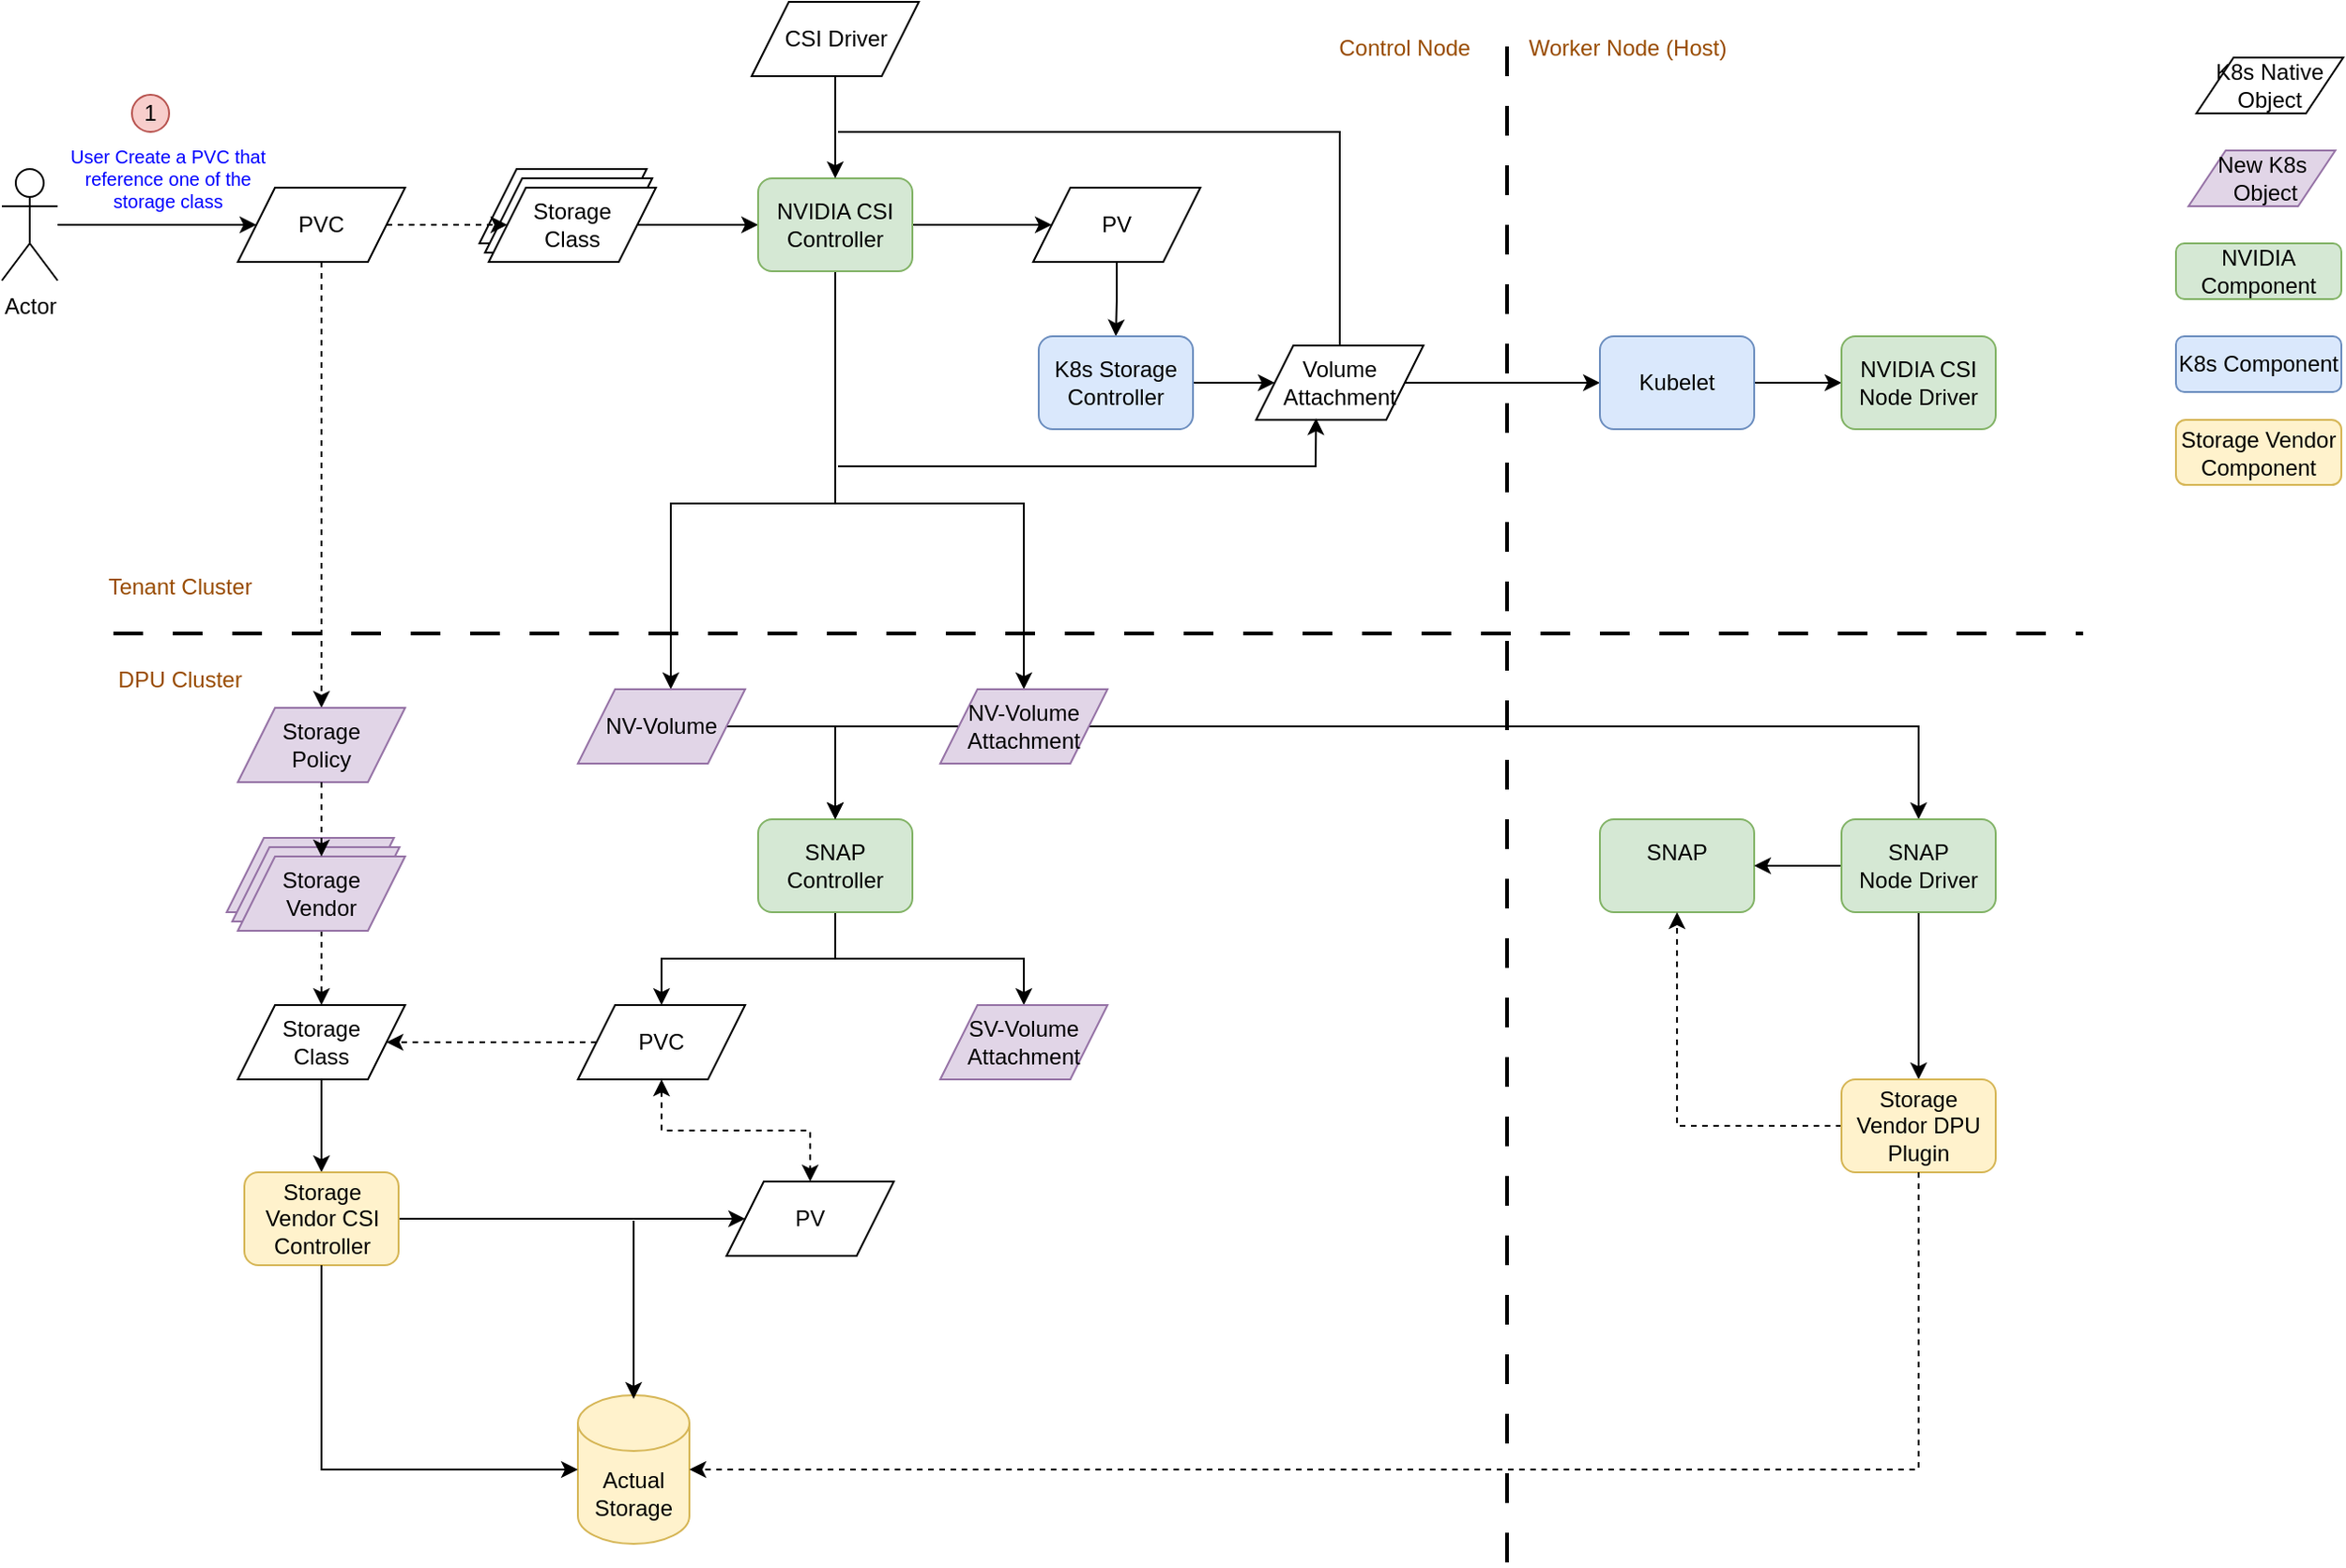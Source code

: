 <mxfile version="26.0.16">
  <diagram name="Page-1" id="S3n0-SfiNUQgWGay7wz-">
    <mxGraphModel dx="2162" dy="960" grid="1" gridSize="10" guides="1" tooltips="1" connect="1" arrows="1" fold="1" page="1" pageScale="1" pageWidth="850" pageHeight="1100" math="0" shadow="0">
      <root>
        <mxCell id="0" />
        <mxCell id="1" parent="0" />
        <mxCell id="oYY9sbpEMJqJtEDze8hC-49" value="" style="endArrow=none;dashed=1;html=1;dashPattern=8 8;strokeWidth=2;rounded=0;" edge="1" parent="1">
          <mxGeometry width="50" height="50" relative="1" as="geometry">
            <mxPoint x="-110" y="390" as="sourcePoint" />
            <mxPoint x="950" y="390" as="targetPoint" />
          </mxGeometry>
        </mxCell>
        <mxCell id="oYY9sbpEMJqJtEDze8hC-50" value="" style="endArrow=none;dashed=1;html=1;dashPattern=8 8;strokeWidth=2;rounded=0;" edge="1" parent="1">
          <mxGeometry width="50" height="50" relative="1" as="geometry">
            <mxPoint x="640" y="890" as="sourcePoint" />
            <mxPoint x="640" y="60" as="targetPoint" />
          </mxGeometry>
        </mxCell>
        <mxCell id="oYY9sbpEMJqJtEDze8hC-62" style="edgeStyle=orthogonalEdgeStyle;rounded=0;orthogonalLoop=1;jettySize=auto;html=1;entryX=0;entryY=0.5;entryDx=0;entryDy=0;" edge="1" parent="1" source="oYY9sbpEMJqJtEDze8hC-51" target="oYY9sbpEMJqJtEDze8hC-56">
          <mxGeometry relative="1" as="geometry" />
        </mxCell>
        <mxCell id="oYY9sbpEMJqJtEDze8hC-51" value="Actor" style="shape=umlActor;verticalLabelPosition=bottom;verticalAlign=top;html=1;outlineConnect=0;" vertex="1" parent="1">
          <mxGeometry x="-170" y="140" width="30" height="60" as="geometry" />
        </mxCell>
        <mxCell id="oYY9sbpEMJqJtEDze8hC-52" value="&lt;font style=&quot;color: rgb(153, 76, 0);&quot;&gt;Tenant Cluster&lt;/font&gt;" style="text;html=1;align=center;verticalAlign=middle;whiteSpace=wrap;rounded=0;" vertex="1" parent="1">
          <mxGeometry x="-129" y="350" width="110" height="30" as="geometry" />
        </mxCell>
        <mxCell id="oYY9sbpEMJqJtEDze8hC-53" value="&lt;font style=&quot;color: rgb(153, 76, 0);&quot;&gt;DPU Cluster&lt;/font&gt;" style="text;html=1;align=center;verticalAlign=middle;whiteSpace=wrap;rounded=0;" vertex="1" parent="1">
          <mxGeometry x="-129" y="400" width="110" height="30" as="geometry" />
        </mxCell>
        <mxCell id="oYY9sbpEMJqJtEDze8hC-54" value="&lt;font style=&quot;color: rgb(153, 76, 0);&quot;&gt;Control Node&lt;/font&gt;" style="text;html=1;align=center;verticalAlign=middle;whiteSpace=wrap;rounded=0;" vertex="1" parent="1">
          <mxGeometry x="530" y="60" width="110" height="30" as="geometry" />
        </mxCell>
        <mxCell id="oYY9sbpEMJqJtEDze8hC-55" value="&lt;font style=&quot;color: rgb(153, 76, 0);&quot;&gt;Worker Node (Host)&lt;/font&gt;" style="text;html=1;align=center;verticalAlign=middle;whiteSpace=wrap;rounded=0;" vertex="1" parent="1">
          <mxGeometry x="650" y="60" width="110" height="30" as="geometry" />
        </mxCell>
        <mxCell id="oYY9sbpEMJqJtEDze8hC-80" style="edgeStyle=orthogonalEdgeStyle;rounded=0;orthogonalLoop=1;jettySize=auto;html=1;dashed=1;" edge="1" parent="1" source="oYY9sbpEMJqJtEDze8hC-56" target="oYY9sbpEMJqJtEDze8hC-75">
          <mxGeometry relative="1" as="geometry" />
        </mxCell>
        <mxCell id="oYY9sbpEMJqJtEDze8hC-56" value="PVC" style="shape=parallelogram;perimeter=parallelogramPerimeter;whiteSpace=wrap;html=1;fixedSize=1;" vertex="1" parent="1">
          <mxGeometry x="-43" y="150" width="90" height="40" as="geometry" />
        </mxCell>
        <mxCell id="oYY9sbpEMJqJtEDze8hC-57" value="K8s Native Object" style="shape=parallelogram;perimeter=parallelogramPerimeter;whiteSpace=wrap;html=1;fixedSize=1;" vertex="1" parent="1">
          <mxGeometry x="1011" y="80" width="79" height="30" as="geometry" />
        </mxCell>
        <mxCell id="oYY9sbpEMJqJtEDze8hC-58" value="New K8s&lt;div&gt;&lt;span style=&quot;background-color: transparent; color: light-dark(rgb(0, 0, 0), rgb(255, 255, 255));&quot;&gt;&amp;nbsp;Object&lt;/span&gt;&lt;/div&gt;" style="shape=parallelogram;perimeter=parallelogramPerimeter;whiteSpace=wrap;html=1;fixedSize=1;fillColor=#e1d5e7;strokeColor=#9673a6;" vertex="1" parent="1">
          <mxGeometry x="1006.75" y="130" width="79" height="30" as="geometry" />
        </mxCell>
        <mxCell id="oYY9sbpEMJqJtEDze8hC-59" value="" style="shape=parallelogram;perimeter=parallelogramPerimeter;whiteSpace=wrap;html=1;fixedSize=1;" vertex="1" parent="1">
          <mxGeometry x="87" y="140" width="90" height="40" as="geometry" />
        </mxCell>
        <mxCell id="oYY9sbpEMJqJtEDze8hC-60" value="" style="shape=parallelogram;perimeter=parallelogramPerimeter;whiteSpace=wrap;html=1;fixedSize=1;" vertex="1" parent="1">
          <mxGeometry x="90" y="145" width="90" height="40" as="geometry" />
        </mxCell>
        <mxCell id="oYY9sbpEMJqJtEDze8hC-65" style="edgeStyle=orthogonalEdgeStyle;rounded=0;orthogonalLoop=1;jettySize=auto;html=1;" edge="1" parent="1" source="oYY9sbpEMJqJtEDze8hC-61" target="oYY9sbpEMJqJtEDze8hC-64">
          <mxGeometry relative="1" as="geometry" />
        </mxCell>
        <mxCell id="oYY9sbpEMJqJtEDze8hC-61" value="Storage&lt;div&gt;Class&lt;/div&gt;" style="shape=parallelogram;perimeter=parallelogramPerimeter;whiteSpace=wrap;html=1;fixedSize=1;" vertex="1" parent="1">
          <mxGeometry x="92" y="150" width="90" height="40" as="geometry" />
        </mxCell>
        <mxCell id="oYY9sbpEMJqJtEDze8hC-63" style="edgeStyle=orthogonalEdgeStyle;rounded=0;orthogonalLoop=1;jettySize=auto;html=1;entryX=0;entryY=0.5;entryDx=0;entryDy=0;dashed=1;" edge="1" parent="1" source="oYY9sbpEMJqJtEDze8hC-56" target="oYY9sbpEMJqJtEDze8hC-61">
          <mxGeometry relative="1" as="geometry" />
        </mxCell>
        <mxCell id="oYY9sbpEMJqJtEDze8hC-69" style="edgeStyle=orthogonalEdgeStyle;rounded=0;orthogonalLoop=1;jettySize=auto;html=1;entryX=0;entryY=0.5;entryDx=0;entryDy=0;" edge="1" parent="1" source="oYY9sbpEMJqJtEDze8hC-64" target="oYY9sbpEMJqJtEDze8hC-66">
          <mxGeometry relative="1" as="geometry" />
        </mxCell>
        <mxCell id="oYY9sbpEMJqJtEDze8hC-98" style="edgeStyle=orthogonalEdgeStyle;rounded=0;orthogonalLoop=1;jettySize=auto;html=1;" edge="1" parent="1" source="oYY9sbpEMJqJtEDze8hC-64" target="oYY9sbpEMJqJtEDze8hC-94">
          <mxGeometry relative="1" as="geometry">
            <mxPoint x="190" y="410" as="targetPoint" />
            <Array as="points">
              <mxPoint x="279" y="320" />
              <mxPoint x="190" y="320" />
            </Array>
          </mxGeometry>
        </mxCell>
        <mxCell id="oYY9sbpEMJqJtEDze8hC-99" style="edgeStyle=orthogonalEdgeStyle;rounded=0;orthogonalLoop=1;jettySize=auto;html=1;exitX=0.5;exitY=1;exitDx=0;exitDy=0;" edge="1" parent="1" source="oYY9sbpEMJqJtEDze8hC-64" target="oYY9sbpEMJqJtEDze8hC-95">
          <mxGeometry relative="1" as="geometry">
            <Array as="points">
              <mxPoint x="279" y="320" />
              <mxPoint x="380" y="320" />
            </Array>
          </mxGeometry>
        </mxCell>
        <mxCell id="oYY9sbpEMJqJtEDze8hC-64" value="NVIDIA CSI Controller" style="rounded=1;whiteSpace=wrap;html=1;fillColor=#d5e8d4;strokeColor=#82b366;" vertex="1" parent="1">
          <mxGeometry x="237" y="145" width="83" height="50" as="geometry" />
        </mxCell>
        <mxCell id="oYY9sbpEMJqJtEDze8hC-70" style="edgeStyle=orthogonalEdgeStyle;rounded=0;orthogonalLoop=1;jettySize=auto;html=1;exitX=0.5;exitY=1;exitDx=0;exitDy=0;entryX=0.5;entryY=0;entryDx=0;entryDy=0;" edge="1" parent="1" source="oYY9sbpEMJqJtEDze8hC-66" target="oYY9sbpEMJqJtEDze8hC-67">
          <mxGeometry relative="1" as="geometry" />
        </mxCell>
        <mxCell id="oYY9sbpEMJqJtEDze8hC-66" value="PV" style="shape=parallelogram;perimeter=parallelogramPerimeter;whiteSpace=wrap;html=1;fixedSize=1;" vertex="1" parent="1">
          <mxGeometry x="385" y="150" width="90" height="40" as="geometry" />
        </mxCell>
        <mxCell id="oYY9sbpEMJqJtEDze8hC-71" style="edgeStyle=orthogonalEdgeStyle;rounded=0;orthogonalLoop=1;jettySize=auto;html=1;entryX=0;entryY=0.5;entryDx=0;entryDy=0;" edge="1" parent="1" source="oYY9sbpEMJqJtEDze8hC-67" target="oYY9sbpEMJqJtEDze8hC-68">
          <mxGeometry relative="1" as="geometry" />
        </mxCell>
        <mxCell id="oYY9sbpEMJqJtEDze8hC-67" value="K8s Storage Controller" style="rounded=1;whiteSpace=wrap;html=1;fillColor=#dae8fc;strokeColor=#6c8ebf;" vertex="1" parent="1">
          <mxGeometry x="388" y="230" width="83" height="50" as="geometry" />
        </mxCell>
        <mxCell id="oYY9sbpEMJqJtEDze8hC-106" style="edgeStyle=orthogonalEdgeStyle;rounded=0;orthogonalLoop=1;jettySize=auto;html=1;entryX=0;entryY=0.5;entryDx=0;entryDy=0;" edge="1" parent="1" source="oYY9sbpEMJqJtEDze8hC-68" target="oYY9sbpEMJqJtEDze8hC-104">
          <mxGeometry relative="1" as="geometry" />
        </mxCell>
        <mxCell id="oYY9sbpEMJqJtEDze8hC-68" value="Volume Attachment" style="shape=parallelogram;perimeter=parallelogramPerimeter;whiteSpace=wrap;html=1;fixedSize=1;" vertex="1" parent="1">
          <mxGeometry x="505" y="235" width="90" height="40" as="geometry" />
        </mxCell>
        <mxCell id="oYY9sbpEMJqJtEDze8hC-72" value="NVIDIA Component" style="rounded=1;whiteSpace=wrap;html=1;fillColor=#d5e8d4;strokeColor=#82b366;" vertex="1" parent="1">
          <mxGeometry x="1000" y="180" width="89" height="30" as="geometry" />
        </mxCell>
        <mxCell id="oYY9sbpEMJqJtEDze8hC-73" value="K8s Component" style="rounded=1;whiteSpace=wrap;html=1;fillColor=#dae8fc;strokeColor=#6c8ebf;" vertex="1" parent="1">
          <mxGeometry x="1000" y="230" width="89" height="30" as="geometry" />
        </mxCell>
        <mxCell id="oYY9sbpEMJqJtEDze8hC-74" value="Storage Vendor Component" style="rounded=1;whiteSpace=wrap;html=1;fillColor=#fff2cc;strokeColor=#d6b656;" vertex="1" parent="1">
          <mxGeometry x="1000" y="275" width="89" height="35" as="geometry" />
        </mxCell>
        <mxCell id="oYY9sbpEMJqJtEDze8hC-75" value="Storage&lt;div&gt;Policy&lt;/div&gt;" style="shape=parallelogram;perimeter=parallelogramPerimeter;whiteSpace=wrap;html=1;fixedSize=1;fillColor=#e1d5e7;strokeColor=#9673a6;" vertex="1" parent="1">
          <mxGeometry x="-43" y="430" width="90" height="40" as="geometry" />
        </mxCell>
        <mxCell id="oYY9sbpEMJqJtEDze8hC-76" value="" style="shape=parallelogram;perimeter=parallelogramPerimeter;whiteSpace=wrap;html=1;fixedSize=1;fillColor=#e1d5e7;strokeColor=#9673a6;" vertex="1" parent="1">
          <mxGeometry x="-49" y="500" width="90" height="40" as="geometry" />
        </mxCell>
        <mxCell id="oYY9sbpEMJqJtEDze8hC-77" value="" style="shape=parallelogram;perimeter=parallelogramPerimeter;whiteSpace=wrap;html=1;fixedSize=1;fillColor=#e1d5e7;strokeColor=#9673a6;" vertex="1" parent="1">
          <mxGeometry x="-46" y="505" width="90" height="40" as="geometry" />
        </mxCell>
        <mxCell id="oYY9sbpEMJqJtEDze8hC-82" style="edgeStyle=orthogonalEdgeStyle;rounded=0;orthogonalLoop=1;jettySize=auto;html=1;dashed=1;" edge="1" parent="1" source="oYY9sbpEMJqJtEDze8hC-78" target="oYY9sbpEMJqJtEDze8hC-79">
          <mxGeometry relative="1" as="geometry" />
        </mxCell>
        <mxCell id="oYY9sbpEMJqJtEDze8hC-78" value="Storage&lt;div&gt;Vendor&lt;/div&gt;" style="shape=parallelogram;perimeter=parallelogramPerimeter;whiteSpace=wrap;html=1;fixedSize=1;fillColor=#e1d5e7;strokeColor=#9673a6;" vertex="1" parent="1">
          <mxGeometry x="-43" y="510" width="90" height="40" as="geometry" />
        </mxCell>
        <mxCell id="oYY9sbpEMJqJtEDze8hC-108" style="edgeStyle=orthogonalEdgeStyle;rounded=0;orthogonalLoop=1;jettySize=auto;html=1;exitX=0.5;exitY=1;exitDx=0;exitDy=0;entryX=0.5;entryY=0;entryDx=0;entryDy=0;" edge="1" parent="1" source="oYY9sbpEMJqJtEDze8hC-79" target="oYY9sbpEMJqJtEDze8hC-83">
          <mxGeometry relative="1" as="geometry" />
        </mxCell>
        <mxCell id="oYY9sbpEMJqJtEDze8hC-79" value="Storage&lt;div&gt;Class&lt;/div&gt;" style="shape=parallelogram;perimeter=parallelogramPerimeter;whiteSpace=wrap;html=1;fixedSize=1;" vertex="1" parent="1">
          <mxGeometry x="-43" y="590" width="90" height="40" as="geometry" />
        </mxCell>
        <mxCell id="oYY9sbpEMJqJtEDze8hC-81" style="edgeStyle=orthogonalEdgeStyle;rounded=0;orthogonalLoop=1;jettySize=auto;html=1;exitX=0.5;exitY=1;exitDx=0;exitDy=0;entryX=0.5;entryY=0;entryDx=0;entryDy=0;dashed=1;" edge="1" parent="1" source="oYY9sbpEMJqJtEDze8hC-75" target="oYY9sbpEMJqJtEDze8hC-78">
          <mxGeometry relative="1" as="geometry" />
        </mxCell>
        <mxCell id="oYY9sbpEMJqJtEDze8hC-85" style="edgeStyle=orthogonalEdgeStyle;rounded=0;orthogonalLoop=1;jettySize=auto;html=1;entryX=0;entryY=0.5;entryDx=0;entryDy=0;" edge="1" parent="1" source="oYY9sbpEMJqJtEDze8hC-83" target="oYY9sbpEMJqJtEDze8hC-84">
          <mxGeometry relative="1" as="geometry" />
        </mxCell>
        <mxCell id="oYY9sbpEMJqJtEDze8hC-83" value="Storage Vendor CSI Controller" style="rounded=1;whiteSpace=wrap;html=1;fillColor=#fff2cc;strokeColor=#d6b656;" vertex="1" parent="1">
          <mxGeometry x="-39.5" y="680" width="83" height="50" as="geometry" />
        </mxCell>
        <mxCell id="oYY9sbpEMJqJtEDze8hC-84" value="PV" style="shape=parallelogram;perimeter=parallelogramPerimeter;whiteSpace=wrap;html=1;fixedSize=1;" vertex="1" parent="1">
          <mxGeometry x="220" y="685" width="90" height="40" as="geometry" />
        </mxCell>
        <mxCell id="oYY9sbpEMJqJtEDze8hC-87" style="edgeStyle=orthogonalEdgeStyle;rounded=0;orthogonalLoop=1;jettySize=auto;html=1;entryX=1;entryY=0.5;entryDx=0;entryDy=0;dashed=1;" edge="1" parent="1" source="oYY9sbpEMJqJtEDze8hC-86" target="oYY9sbpEMJqJtEDze8hC-79">
          <mxGeometry relative="1" as="geometry" />
        </mxCell>
        <mxCell id="oYY9sbpEMJqJtEDze8hC-88" style="edgeStyle=orthogonalEdgeStyle;rounded=0;orthogonalLoop=1;jettySize=auto;html=1;exitX=0.5;exitY=1;exitDx=0;exitDy=0;dashed=1;startArrow=classic;startFill=1;" edge="1" parent="1" source="oYY9sbpEMJqJtEDze8hC-86" target="oYY9sbpEMJqJtEDze8hC-84">
          <mxGeometry relative="1" as="geometry" />
        </mxCell>
        <mxCell id="oYY9sbpEMJqJtEDze8hC-86" value="PVC" style="shape=parallelogram;perimeter=parallelogramPerimeter;whiteSpace=wrap;html=1;fixedSize=1;" vertex="1" parent="1">
          <mxGeometry x="140" y="590" width="90" height="40" as="geometry" />
        </mxCell>
        <mxCell id="oYY9sbpEMJqJtEDze8hC-92" style="edgeStyle=orthogonalEdgeStyle;rounded=0;orthogonalLoop=1;jettySize=auto;html=1;exitX=0.5;exitY=1;exitDx=0;exitDy=0;entryX=0.5;entryY=0;entryDx=0;entryDy=0;" edge="1" parent="1" source="oYY9sbpEMJqJtEDze8hC-90" target="oYY9sbpEMJqJtEDze8hC-86">
          <mxGeometry relative="1" as="geometry" />
        </mxCell>
        <mxCell id="oYY9sbpEMJqJtEDze8hC-93" style="edgeStyle=orthogonalEdgeStyle;rounded=0;orthogonalLoop=1;jettySize=auto;html=1;entryX=0.5;entryY=0;entryDx=0;entryDy=0;exitX=0.5;exitY=1;exitDx=0;exitDy=0;" edge="1" parent="1" source="oYY9sbpEMJqJtEDze8hC-90" target="oYY9sbpEMJqJtEDze8hC-91">
          <mxGeometry relative="1" as="geometry" />
        </mxCell>
        <mxCell id="oYY9sbpEMJqJtEDze8hC-90" value="SNAP Controller" style="rounded=1;whiteSpace=wrap;html=1;fillColor=#d5e8d4;strokeColor=#82b366;" vertex="1" parent="1">
          <mxGeometry x="237" y="490" width="83" height="50" as="geometry" />
        </mxCell>
        <mxCell id="oYY9sbpEMJqJtEDze8hC-91" value="SV-Volume Attachment" style="shape=parallelogram;perimeter=parallelogramPerimeter;whiteSpace=wrap;html=1;fixedSize=1;fillColor=#e1d5e7;strokeColor=#9673a6;" vertex="1" parent="1">
          <mxGeometry x="335" y="590" width="90" height="40" as="geometry" />
        </mxCell>
        <mxCell id="oYY9sbpEMJqJtEDze8hC-96" style="edgeStyle=orthogonalEdgeStyle;rounded=0;orthogonalLoop=1;jettySize=auto;html=1;entryX=0.5;entryY=0;entryDx=0;entryDy=0;" edge="1" parent="1" source="oYY9sbpEMJqJtEDze8hC-94" target="oYY9sbpEMJqJtEDze8hC-90">
          <mxGeometry relative="1" as="geometry" />
        </mxCell>
        <mxCell id="oYY9sbpEMJqJtEDze8hC-94" value="NV-Volume" style="shape=parallelogram;perimeter=parallelogramPerimeter;whiteSpace=wrap;html=1;fixedSize=1;fillColor=#e1d5e7;strokeColor=#9673a6;" vertex="1" parent="1">
          <mxGeometry x="140" y="420" width="90" height="40" as="geometry" />
        </mxCell>
        <mxCell id="oYY9sbpEMJqJtEDze8hC-97" style="edgeStyle=orthogonalEdgeStyle;rounded=0;orthogonalLoop=1;jettySize=auto;html=1;entryX=0.5;entryY=0;entryDx=0;entryDy=0;" edge="1" parent="1" source="oYY9sbpEMJqJtEDze8hC-95" target="oYY9sbpEMJqJtEDze8hC-90">
          <mxGeometry relative="1" as="geometry" />
        </mxCell>
        <mxCell id="oYY9sbpEMJqJtEDze8hC-119" style="edgeStyle=orthogonalEdgeStyle;rounded=0;orthogonalLoop=1;jettySize=auto;html=1;entryX=0.5;entryY=0;entryDx=0;entryDy=0;" edge="1" parent="1" source="oYY9sbpEMJqJtEDze8hC-95" target="oYY9sbpEMJqJtEDze8hC-113">
          <mxGeometry relative="1" as="geometry" />
        </mxCell>
        <mxCell id="oYY9sbpEMJqJtEDze8hC-95" value="NV-Volume Attachment" style="shape=parallelogram;perimeter=parallelogramPerimeter;whiteSpace=wrap;html=1;fixedSize=1;fillColor=#e1d5e7;strokeColor=#9673a6;" vertex="1" parent="1">
          <mxGeometry x="335" y="420" width="90" height="40" as="geometry" />
        </mxCell>
        <mxCell id="oYY9sbpEMJqJtEDze8hC-100" value="" style="endArrow=classic;html=1;rounded=0;entryX=0.358;entryY=0.978;entryDx=0;entryDy=0;entryPerimeter=0;" edge="1" parent="1" target="oYY9sbpEMJqJtEDze8hC-68">
          <mxGeometry width="50" height="50" relative="1" as="geometry">
            <mxPoint x="280" y="300" as="sourcePoint" />
            <mxPoint x="450" y="390" as="targetPoint" />
            <Array as="points">
              <mxPoint x="537" y="300" />
            </Array>
          </mxGeometry>
        </mxCell>
        <mxCell id="oYY9sbpEMJqJtEDze8hC-102" style="edgeStyle=orthogonalEdgeStyle;rounded=0;orthogonalLoop=1;jettySize=auto;html=1;entryX=0.5;entryY=0;entryDx=0;entryDy=0;" edge="1" parent="1" source="oYY9sbpEMJqJtEDze8hC-101" target="oYY9sbpEMJqJtEDze8hC-64">
          <mxGeometry relative="1" as="geometry" />
        </mxCell>
        <mxCell id="oYY9sbpEMJqJtEDze8hC-101" value="CSI Driver" style="shape=parallelogram;perimeter=parallelogramPerimeter;whiteSpace=wrap;html=1;fixedSize=1;" vertex="1" parent="1">
          <mxGeometry x="233.5" y="50" width="90" height="40" as="geometry" />
        </mxCell>
        <mxCell id="oYY9sbpEMJqJtEDze8hC-103" value="" style="endArrow=none;html=1;rounded=0;entryX=0.5;entryY=0;entryDx=0;entryDy=0;" edge="1" parent="1" target="oYY9sbpEMJqJtEDze8hC-68">
          <mxGeometry width="50" height="50" relative="1" as="geometry">
            <mxPoint x="280" y="120" as="sourcePoint" />
            <mxPoint x="550" y="120" as="targetPoint" />
            <Array as="points">
              <mxPoint x="550" y="120" />
            </Array>
          </mxGeometry>
        </mxCell>
        <mxCell id="oYY9sbpEMJqJtEDze8hC-107" style="edgeStyle=orthogonalEdgeStyle;rounded=0;orthogonalLoop=1;jettySize=auto;html=1;entryX=0;entryY=0.5;entryDx=0;entryDy=0;" edge="1" parent="1" source="oYY9sbpEMJqJtEDze8hC-104" target="oYY9sbpEMJqJtEDze8hC-105">
          <mxGeometry relative="1" as="geometry" />
        </mxCell>
        <mxCell id="oYY9sbpEMJqJtEDze8hC-104" value="Kubelet" style="rounded=1;whiteSpace=wrap;html=1;fillColor=#dae8fc;strokeColor=#6c8ebf;" vertex="1" parent="1">
          <mxGeometry x="690" y="230" width="83" height="50" as="geometry" />
        </mxCell>
        <mxCell id="oYY9sbpEMJqJtEDze8hC-105" value="NVIDIA CSI Node Driver" style="rounded=1;whiteSpace=wrap;html=1;fillColor=#d5e8d4;strokeColor=#82b366;" vertex="1" parent="1">
          <mxGeometry x="820" y="230" width="83" height="50" as="geometry" />
        </mxCell>
        <mxCell id="oYY9sbpEMJqJtEDze8hC-109" value="Actual Storage" style="shape=cylinder3;whiteSpace=wrap;html=1;boundedLbl=1;backgroundOutline=1;size=15;fillColor=#fff2cc;strokeColor=#d6b656;" vertex="1" parent="1">
          <mxGeometry x="140" y="800" width="60" height="80" as="geometry" />
        </mxCell>
        <mxCell id="oYY9sbpEMJqJtEDze8hC-110" style="edgeStyle=orthogonalEdgeStyle;rounded=0;orthogonalLoop=1;jettySize=auto;html=1;entryX=0;entryY=0.5;entryDx=0;entryDy=0;entryPerimeter=0;exitX=0.5;exitY=1;exitDx=0;exitDy=0;" edge="1" parent="1" source="oYY9sbpEMJqJtEDze8hC-83" target="oYY9sbpEMJqJtEDze8hC-109">
          <mxGeometry relative="1" as="geometry" />
        </mxCell>
        <mxCell id="oYY9sbpEMJqJtEDze8hC-111" value="" style="endArrow=classic;html=1;rounded=0;" edge="1" parent="1">
          <mxGeometry width="50" height="50" relative="1" as="geometry">
            <mxPoint x="170" y="706" as="sourcePoint" />
            <mxPoint x="170" y="802" as="targetPoint" />
          </mxGeometry>
        </mxCell>
        <mxCell id="oYY9sbpEMJqJtEDze8hC-112" value="SNAP&lt;div&gt;&lt;br&gt;&lt;/div&gt;" style="rounded=1;whiteSpace=wrap;html=1;fillColor=#d5e8d4;strokeColor=#82b366;" vertex="1" parent="1">
          <mxGeometry x="690" y="490" width="83" height="50" as="geometry" />
        </mxCell>
        <mxCell id="oYY9sbpEMJqJtEDze8hC-115" style="edgeStyle=orthogonalEdgeStyle;rounded=0;orthogonalLoop=1;jettySize=auto;html=1;exitX=0.5;exitY=1;exitDx=0;exitDy=0;entryX=0.5;entryY=0;entryDx=0;entryDy=0;" edge="1" parent="1" source="oYY9sbpEMJqJtEDze8hC-113" target="oYY9sbpEMJqJtEDze8hC-114">
          <mxGeometry relative="1" as="geometry" />
        </mxCell>
        <mxCell id="oYY9sbpEMJqJtEDze8hC-116" style="edgeStyle=orthogonalEdgeStyle;rounded=0;orthogonalLoop=1;jettySize=auto;html=1;entryX=1;entryY=0.5;entryDx=0;entryDy=0;" edge="1" parent="1" source="oYY9sbpEMJqJtEDze8hC-113" target="oYY9sbpEMJqJtEDze8hC-112">
          <mxGeometry relative="1" as="geometry" />
        </mxCell>
        <mxCell id="oYY9sbpEMJqJtEDze8hC-113" value="SNAP&lt;div&gt;Node Driver&lt;/div&gt;" style="rounded=1;whiteSpace=wrap;html=1;fillColor=#d5e8d4;strokeColor=#82b366;" vertex="1" parent="1">
          <mxGeometry x="820" y="490" width="83" height="50" as="geometry" />
        </mxCell>
        <mxCell id="oYY9sbpEMJqJtEDze8hC-117" style="edgeStyle=orthogonalEdgeStyle;rounded=0;orthogonalLoop=1;jettySize=auto;html=1;entryX=0.5;entryY=1;entryDx=0;entryDy=0;dashed=1;" edge="1" parent="1" source="oYY9sbpEMJqJtEDze8hC-114" target="oYY9sbpEMJqJtEDze8hC-112">
          <mxGeometry relative="1" as="geometry" />
        </mxCell>
        <mxCell id="oYY9sbpEMJqJtEDze8hC-114" value="Storage Vendor DPU Plugin" style="rounded=1;whiteSpace=wrap;html=1;fillColor=#fff2cc;strokeColor=#d6b656;" vertex="1" parent="1">
          <mxGeometry x="820" y="630" width="83" height="50" as="geometry" />
        </mxCell>
        <mxCell id="oYY9sbpEMJqJtEDze8hC-118" style="edgeStyle=orthogonalEdgeStyle;rounded=0;orthogonalLoop=1;jettySize=auto;html=1;entryX=1;entryY=0.5;entryDx=0;entryDy=0;entryPerimeter=0;exitX=0.5;exitY=1;exitDx=0;exitDy=0;dashed=1;" edge="1" parent="1" source="oYY9sbpEMJqJtEDze8hC-114" target="oYY9sbpEMJqJtEDze8hC-109">
          <mxGeometry relative="1" as="geometry" />
        </mxCell>
        <mxCell id="oYY9sbpEMJqJtEDze8hC-120" value="1" style="ellipse;whiteSpace=wrap;html=1;aspect=fixed;fillColor=#f8cecc;strokeColor=#b85450;" vertex="1" parent="1">
          <mxGeometry x="-100" y="100" width="20" height="20" as="geometry" />
        </mxCell>
        <mxCell id="oYY9sbpEMJqJtEDze8hC-121" value="User Create a PVC that reference one of the storage class" style="text;html=1;align=center;verticalAlign=middle;whiteSpace=wrap;rounded=0;fontSize=10;fontColor=#0000FF;" vertex="1" parent="1">
          <mxGeometry x="-142" y="130" width="123" height="30" as="geometry" />
        </mxCell>
      </root>
    </mxGraphModel>
  </diagram>
</mxfile>
